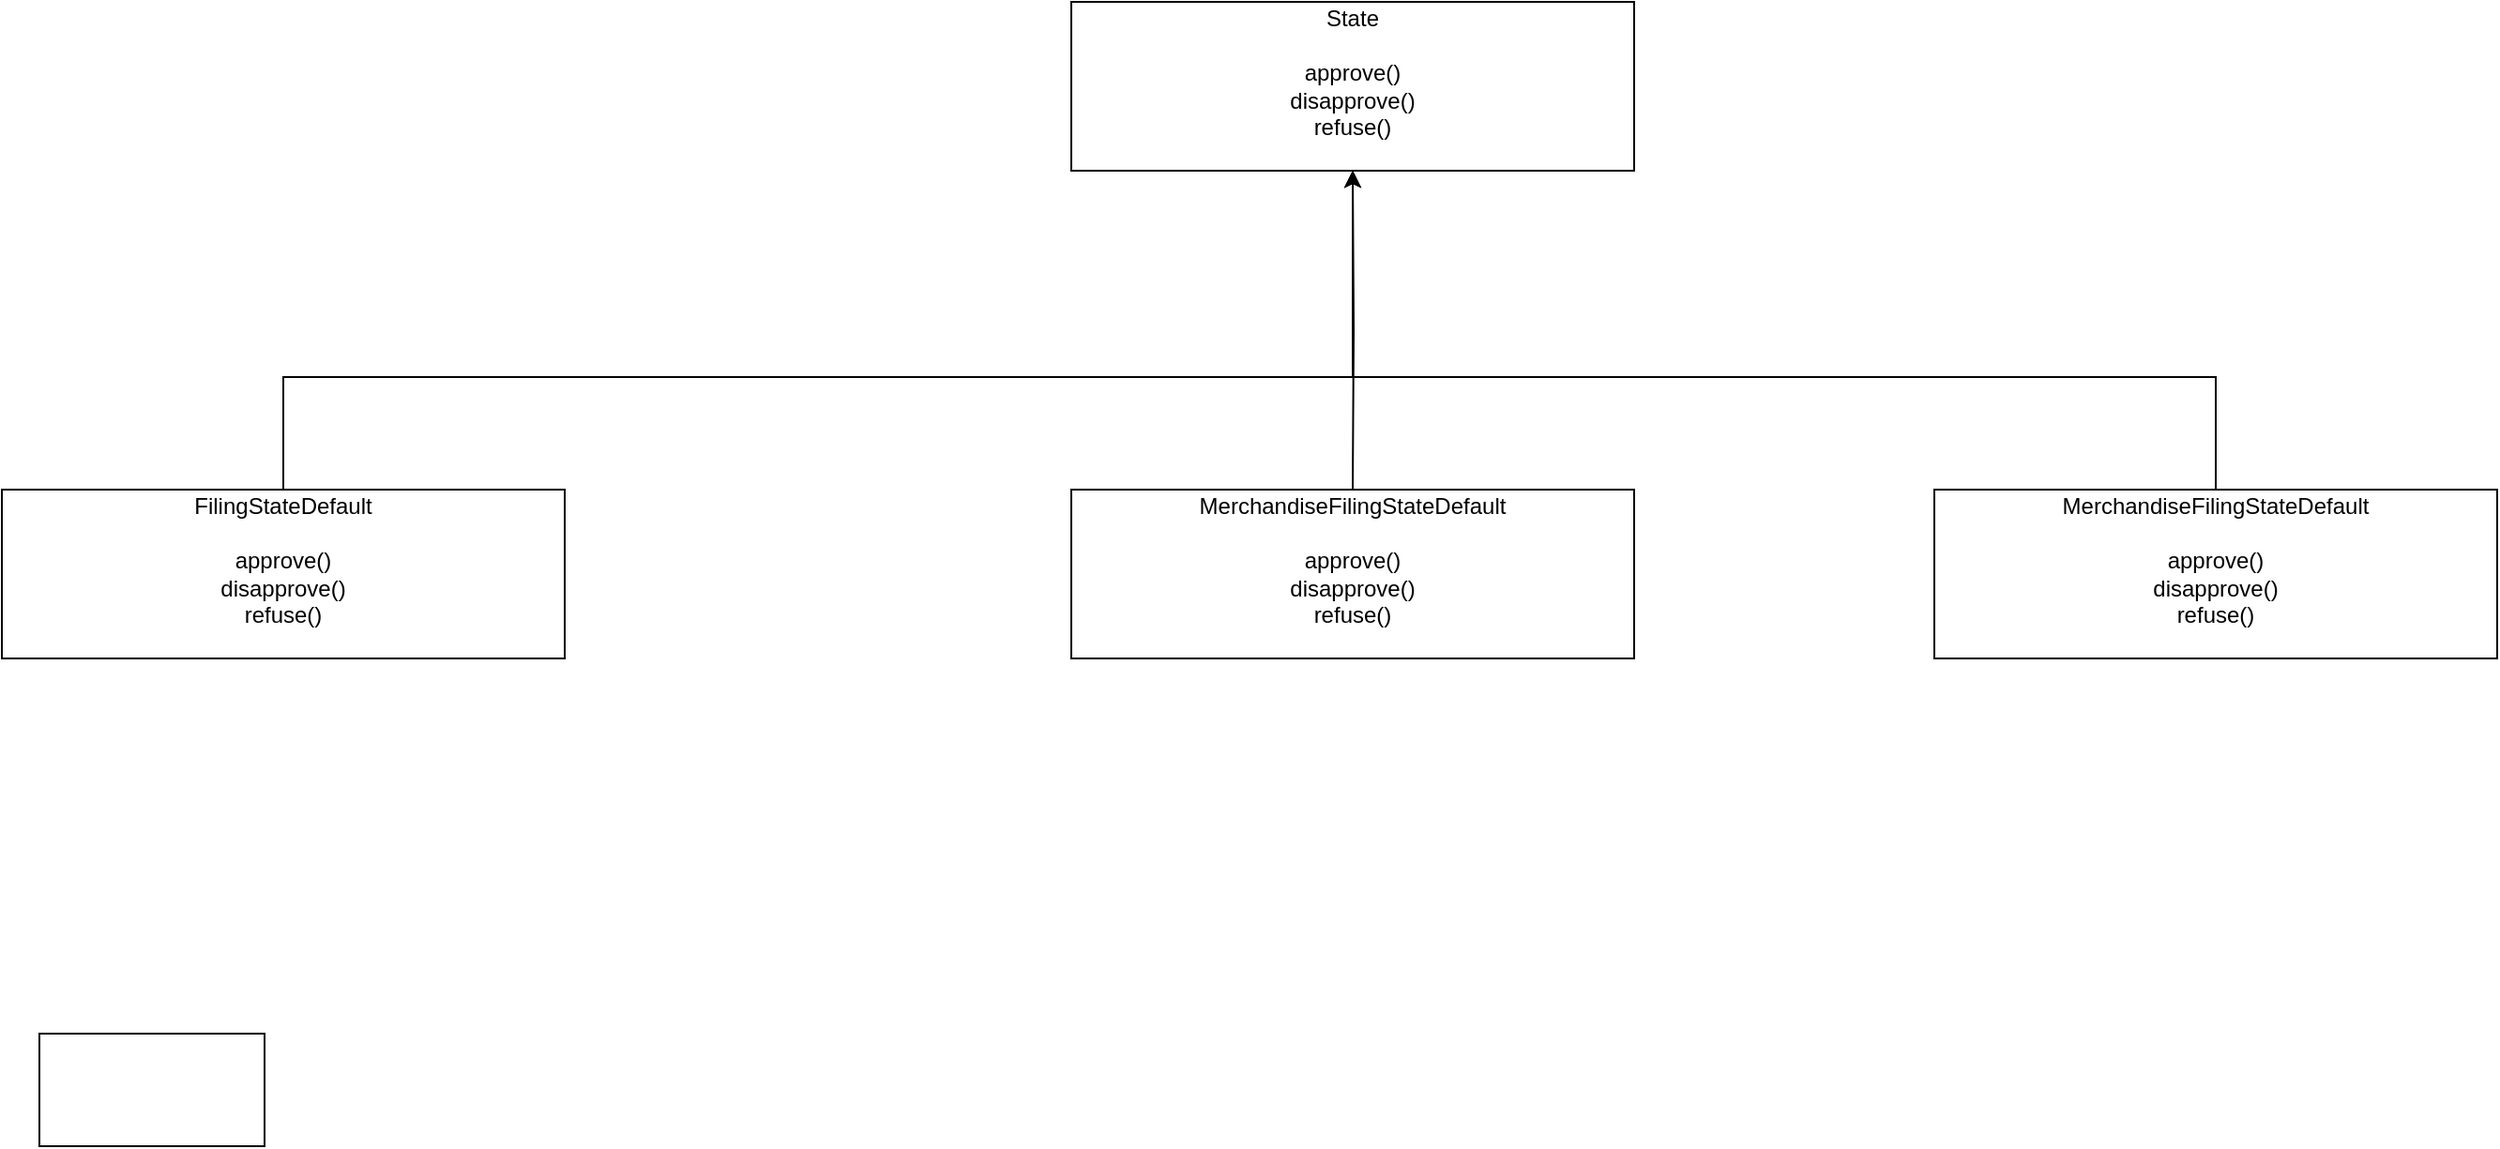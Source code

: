 <mxfile version="18.0.1" type="github">
  <diagram id="jbC2Zt3tx9CFVbumyFda" name="Page-1">
    <mxGraphModel dx="3076" dy="762" grid="1" gridSize="10" guides="1" tooltips="1" connect="1" arrows="1" fold="1" page="1" pageScale="1" pageWidth="1654" pageHeight="2336" math="0" shadow="0">
      <root>
        <mxCell id="0" />
        <mxCell id="1" parent="0" />
        <mxCell id="e7ZBUxs0c7WkvLIj3UUD-1" value="&lt;span style=&quot;background-color: initial;&quot;&gt;State&lt;br&gt;&lt;br&gt;approve()&lt;br&gt;disapprove()&lt;br&gt;refuse()&lt;br&gt;&lt;br&gt;&lt;/span&gt;" style="rounded=0;whiteSpace=wrap;html=1;" vertex="1" parent="1">
          <mxGeometry x="470" y="20" width="300" height="90" as="geometry" />
        </mxCell>
        <mxCell id="e7ZBUxs0c7WkvLIj3UUD-9" style="edgeStyle=orthogonalEdgeStyle;rounded=0;orthogonalLoop=1;jettySize=auto;html=1;entryX=0.5;entryY=1;entryDx=0;entryDy=0;" edge="1" parent="1" target="e7ZBUxs0c7WkvLIj3UUD-1">
          <mxGeometry relative="1" as="geometry">
            <mxPoint x="620" y="280" as="sourcePoint" />
          </mxGeometry>
        </mxCell>
        <mxCell id="e7ZBUxs0c7WkvLIj3UUD-14" value="" style="rounded=0;whiteSpace=wrap;html=1;" vertex="1" parent="1">
          <mxGeometry x="-80" y="570" width="120" height="60" as="geometry" />
        </mxCell>
        <mxCell id="e7ZBUxs0c7WkvLIj3UUD-19" style="edgeStyle=orthogonalEdgeStyle;rounded=0;orthogonalLoop=1;jettySize=auto;html=1;entryX=0.5;entryY=1;entryDx=0;entryDy=0;" edge="1" parent="1" source="e7ZBUxs0c7WkvLIj3UUD-15" target="e7ZBUxs0c7WkvLIj3UUD-1">
          <mxGeometry relative="1" as="geometry">
            <Array as="points">
              <mxPoint x="50" y="220" />
              <mxPoint x="620" y="220" />
            </Array>
          </mxGeometry>
        </mxCell>
        <mxCell id="e7ZBUxs0c7WkvLIj3UUD-15" value="FilingStateDefault&lt;span style=&quot;background-color: initial;&quot;&gt;&lt;br&gt;&lt;br&gt;approve()&lt;br&gt;disapprove()&lt;br&gt;refuse()&lt;br&gt;&lt;br&gt;&lt;/span&gt;" style="rounded=0;whiteSpace=wrap;html=1;" vertex="1" parent="1">
          <mxGeometry x="-100" y="280" width="300" height="90" as="geometry" />
        </mxCell>
        <mxCell id="e7ZBUxs0c7WkvLIj3UUD-16" value="MerchandiseFilingStateDefault&lt;span style=&quot;background-color: initial;&quot;&gt;&lt;br&gt;&lt;br&gt;approve()&lt;br&gt;disapprove()&lt;br&gt;refuse()&lt;br&gt;&lt;br&gt;&lt;/span&gt;" style="rounded=0;whiteSpace=wrap;html=1;" vertex="1" parent="1">
          <mxGeometry x="470" y="280" width="300" height="90" as="geometry" />
        </mxCell>
        <mxCell id="e7ZBUxs0c7WkvLIj3UUD-18" style="edgeStyle=orthogonalEdgeStyle;rounded=0;orthogonalLoop=1;jettySize=auto;html=1;entryX=0.5;entryY=1;entryDx=0;entryDy=0;" edge="1" parent="1" source="e7ZBUxs0c7WkvLIj3UUD-17" target="e7ZBUxs0c7WkvLIj3UUD-1">
          <mxGeometry relative="1" as="geometry">
            <Array as="points">
              <mxPoint x="1080" y="220" />
              <mxPoint x="620" y="220" />
            </Array>
          </mxGeometry>
        </mxCell>
        <mxCell id="e7ZBUxs0c7WkvLIj3UUD-17" value="MerchandiseFilingStateDefault&lt;span style=&quot;background-color: initial;&quot;&gt;&lt;br&gt;&lt;br&gt;approve()&lt;br&gt;disapprove()&lt;br&gt;refuse()&lt;br&gt;&lt;br&gt;&lt;/span&gt;" style="rounded=0;whiteSpace=wrap;html=1;" vertex="1" parent="1">
          <mxGeometry x="930" y="280" width="300" height="90" as="geometry" />
        </mxCell>
      </root>
    </mxGraphModel>
  </diagram>
</mxfile>
